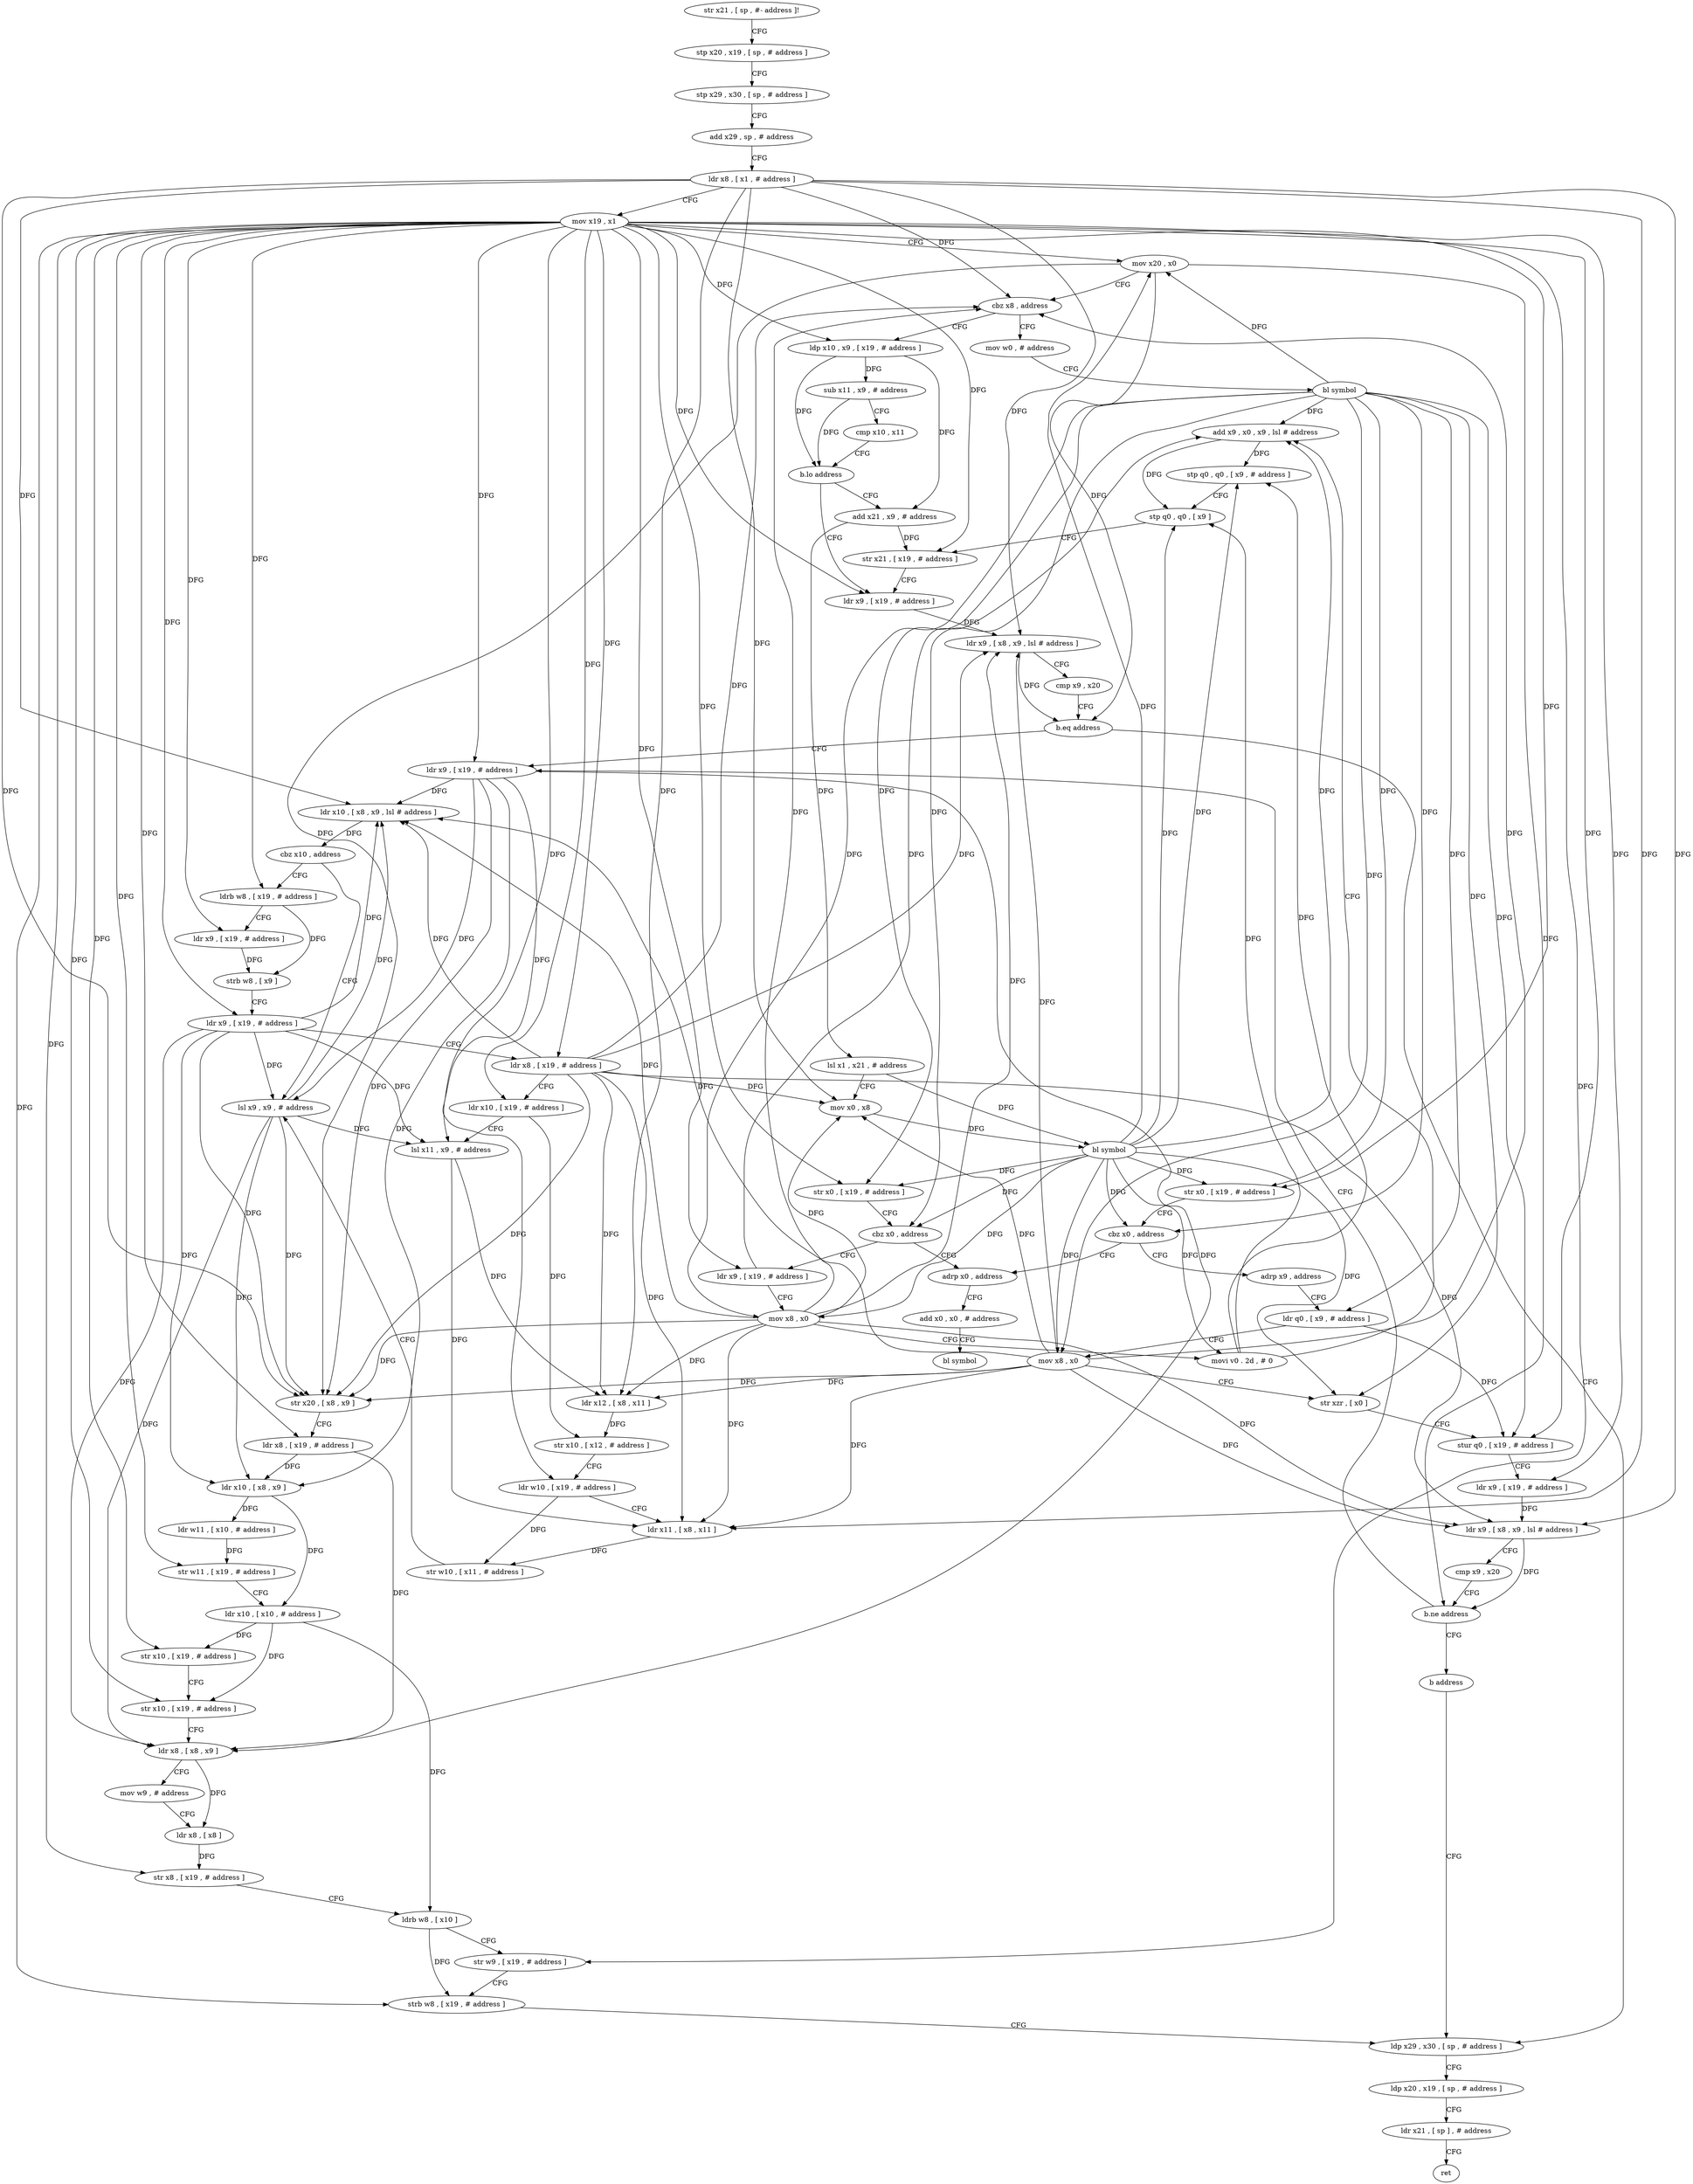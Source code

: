 digraph "func" {
"125604" [label = "str x21 , [ sp , #- address ]!" ]
"125608" [label = "stp x20 , x19 , [ sp , # address ]" ]
"125612" [label = "stp x29 , x30 , [ sp , # address ]" ]
"125616" [label = "add x29 , sp , # address" ]
"125620" [label = "ldr x8 , [ x1 , # address ]" ]
"125624" [label = "mov x19 , x1" ]
"125628" [label = "mov x20 , x0" ]
"125632" [label = "cbz x8 , address" ]
"125860" [label = "mov w0 , # address" ]
"125636" [label = "ldp x10 , x9 , [ x19 , # address ]" ]
"125864" [label = "bl symbol" ]
"125868" [label = "str x0 , [ x19 , # address ]" ]
"125872" [label = "cbz x0 , address" ]
"125916" [label = "adrp x0 , address" ]
"125876" [label = "adrp x9 , address" ]
"125640" [label = "sub x11 , x9 , # address" ]
"125644" [label = "cmp x10 , x11" ]
"125648" [label = "b.lo address" ]
"125704" [label = "ldr x9 , [ x19 , # address ]" ]
"125652" [label = "add x21 , x9 , # address" ]
"125920" [label = "add x0 , x0 , # address" ]
"125924" [label = "bl symbol" ]
"125880" [label = "ldr q0 , [ x9 , # address ]" ]
"125884" [label = "mov x8 , x0" ]
"125888" [label = "str xzr , [ x0 ]" ]
"125892" [label = "stur q0 , [ x19 , # address ]" ]
"125896" [label = "ldr x9 , [ x19 , # address ]" ]
"125900" [label = "ldr x9 , [ x8 , x9 , lsl # address ]" ]
"125904" [label = "cmp x9 , x20" ]
"125908" [label = "b.ne address" ]
"125720" [label = "ldr x9 , [ x19 , # address ]" ]
"125912" [label = "b address" ]
"125708" [label = "ldr x9 , [ x8 , x9 , lsl # address ]" ]
"125712" [label = "cmp x9 , x20" ]
"125716" [label = "b.eq address" ]
"125844" [label = "ldp x29 , x30 , [ sp , # address ]" ]
"125656" [label = "lsl x1 , x21 , # address" ]
"125660" [label = "mov x0 , x8" ]
"125664" [label = "bl symbol" ]
"125668" [label = "str x0 , [ x19 , # address ]" ]
"125672" [label = "cbz x0 , address" ]
"125676" [label = "ldr x9 , [ x19 , # address ]" ]
"125724" [label = "ldr x10 , [ x8 , x9 , lsl # address ]" ]
"125728" [label = "cbz x10 , address" ]
"125780" [label = "lsl x9 , x9 , # address" ]
"125732" [label = "ldrb w8 , [ x19 , # address ]" ]
"125848" [label = "ldp x20 , x19 , [ sp , # address ]" ]
"125852" [label = "ldr x21 , [ sp ] , # address" ]
"125856" [label = "ret" ]
"125680" [label = "mov x8 , x0" ]
"125684" [label = "movi v0 . 2d , # 0" ]
"125688" [label = "add x9 , x0 , x9 , lsl # address" ]
"125692" [label = "stp q0 , q0 , [ x9 , # address ]" ]
"125696" [label = "stp q0 , q0 , [ x9 ]" ]
"125700" [label = "str x21 , [ x19 , # address ]" ]
"125784" [label = "str x20 , [ x8 , x9 ]" ]
"125788" [label = "ldr x8 , [ x19 , # address ]" ]
"125792" [label = "ldr x10 , [ x8 , x9 ]" ]
"125796" [label = "ldr w11 , [ x10 , # address ]" ]
"125800" [label = "str w11 , [ x19 , # address ]" ]
"125804" [label = "ldr x10 , [ x10 , # address ]" ]
"125808" [label = "str x10 , [ x19 , # address ]" ]
"125812" [label = "str x10 , [ x19 , # address ]" ]
"125816" [label = "ldr x8 , [ x8 , x9 ]" ]
"125820" [label = "mov w9 , # address" ]
"125824" [label = "ldr x8 , [ x8 ]" ]
"125828" [label = "str x8 , [ x19 , # address ]" ]
"125832" [label = "ldrb w8 , [ x10 ]" ]
"125836" [label = "str w9 , [ x19 , # address ]" ]
"125840" [label = "strb w8 , [ x19 , # address ]" ]
"125736" [label = "ldr x9 , [ x19 , # address ]" ]
"125740" [label = "strb w8 , [ x9 ]" ]
"125744" [label = "ldr x9 , [ x19 , # address ]" ]
"125748" [label = "ldr x8 , [ x19 , # address ]" ]
"125752" [label = "ldr x10 , [ x19 , # address ]" ]
"125756" [label = "lsl x11 , x9 , # address" ]
"125760" [label = "ldr x12 , [ x8 , x11 ]" ]
"125764" [label = "str x10 , [ x12 , # address ]" ]
"125768" [label = "ldr w10 , [ x19 , # address ]" ]
"125772" [label = "ldr x11 , [ x8 , x11 ]" ]
"125776" [label = "str w10 , [ x11 , # address ]" ]
"125604" -> "125608" [ label = "CFG" ]
"125608" -> "125612" [ label = "CFG" ]
"125612" -> "125616" [ label = "CFG" ]
"125616" -> "125620" [ label = "CFG" ]
"125620" -> "125624" [ label = "CFG" ]
"125620" -> "125632" [ label = "DFG" ]
"125620" -> "125900" [ label = "DFG" ]
"125620" -> "125708" [ label = "DFG" ]
"125620" -> "125660" [ label = "DFG" ]
"125620" -> "125724" [ label = "DFG" ]
"125620" -> "125784" [ label = "DFG" ]
"125620" -> "125760" [ label = "DFG" ]
"125620" -> "125772" [ label = "DFG" ]
"125624" -> "125628" [ label = "CFG" ]
"125624" -> "125868" [ label = "DFG" ]
"125624" -> "125636" [ label = "DFG" ]
"125624" -> "125892" [ label = "DFG" ]
"125624" -> "125896" [ label = "DFG" ]
"125624" -> "125704" [ label = "DFG" ]
"125624" -> "125668" [ label = "DFG" ]
"125624" -> "125720" [ label = "DFG" ]
"125624" -> "125676" [ label = "DFG" ]
"125624" -> "125700" [ label = "DFG" ]
"125624" -> "125788" [ label = "DFG" ]
"125624" -> "125800" [ label = "DFG" ]
"125624" -> "125808" [ label = "DFG" ]
"125624" -> "125812" [ label = "DFG" ]
"125624" -> "125828" [ label = "DFG" ]
"125624" -> "125836" [ label = "DFG" ]
"125624" -> "125840" [ label = "DFG" ]
"125624" -> "125732" [ label = "DFG" ]
"125624" -> "125736" [ label = "DFG" ]
"125624" -> "125744" [ label = "DFG" ]
"125624" -> "125748" [ label = "DFG" ]
"125624" -> "125752" [ label = "DFG" ]
"125624" -> "125768" [ label = "DFG" ]
"125628" -> "125632" [ label = "CFG" ]
"125628" -> "125908" [ label = "DFG" ]
"125628" -> "125716" [ label = "DFG" ]
"125628" -> "125784" [ label = "DFG" ]
"125632" -> "125860" [ label = "CFG" ]
"125632" -> "125636" [ label = "CFG" ]
"125860" -> "125864" [ label = "CFG" ]
"125636" -> "125640" [ label = "DFG" ]
"125636" -> "125648" [ label = "DFG" ]
"125636" -> "125652" [ label = "DFG" ]
"125864" -> "125868" [ label = "DFG" ]
"125864" -> "125628" [ label = "DFG" ]
"125864" -> "125872" [ label = "DFG" ]
"125864" -> "125884" [ label = "DFG" ]
"125864" -> "125888" [ label = "DFG" ]
"125864" -> "125668" [ label = "DFG" ]
"125864" -> "125672" [ label = "DFG" ]
"125864" -> "125680" [ label = "DFG" ]
"125864" -> "125688" [ label = "DFG" ]
"125864" -> "125880" [ label = "DFG" ]
"125864" -> "125892" [ label = "DFG" ]
"125868" -> "125872" [ label = "CFG" ]
"125872" -> "125916" [ label = "CFG" ]
"125872" -> "125876" [ label = "CFG" ]
"125916" -> "125920" [ label = "CFG" ]
"125876" -> "125880" [ label = "CFG" ]
"125640" -> "125644" [ label = "CFG" ]
"125640" -> "125648" [ label = "DFG" ]
"125644" -> "125648" [ label = "CFG" ]
"125648" -> "125704" [ label = "CFG" ]
"125648" -> "125652" [ label = "CFG" ]
"125704" -> "125708" [ label = "DFG" ]
"125652" -> "125656" [ label = "DFG" ]
"125652" -> "125700" [ label = "DFG" ]
"125920" -> "125924" [ label = "CFG" ]
"125880" -> "125884" [ label = "CFG" ]
"125880" -> "125892" [ label = "DFG" ]
"125884" -> "125888" [ label = "CFG" ]
"125884" -> "125632" [ label = "DFG" ]
"125884" -> "125900" [ label = "DFG" ]
"125884" -> "125708" [ label = "DFG" ]
"125884" -> "125660" [ label = "DFG" ]
"125884" -> "125724" [ label = "DFG" ]
"125884" -> "125784" [ label = "DFG" ]
"125884" -> "125760" [ label = "DFG" ]
"125884" -> "125772" [ label = "DFG" ]
"125888" -> "125892" [ label = "CFG" ]
"125892" -> "125896" [ label = "CFG" ]
"125896" -> "125900" [ label = "DFG" ]
"125900" -> "125904" [ label = "CFG" ]
"125900" -> "125908" [ label = "DFG" ]
"125904" -> "125908" [ label = "CFG" ]
"125908" -> "125720" [ label = "CFG" ]
"125908" -> "125912" [ label = "CFG" ]
"125720" -> "125724" [ label = "DFG" ]
"125720" -> "125780" [ label = "DFG" ]
"125720" -> "125784" [ label = "DFG" ]
"125720" -> "125792" [ label = "DFG" ]
"125720" -> "125816" [ label = "DFG" ]
"125720" -> "125756" [ label = "DFG" ]
"125912" -> "125844" [ label = "CFG" ]
"125708" -> "125712" [ label = "CFG" ]
"125708" -> "125716" [ label = "DFG" ]
"125712" -> "125716" [ label = "CFG" ]
"125716" -> "125844" [ label = "CFG" ]
"125716" -> "125720" [ label = "CFG" ]
"125844" -> "125848" [ label = "CFG" ]
"125656" -> "125660" [ label = "CFG" ]
"125656" -> "125664" [ label = "DFG" ]
"125660" -> "125664" [ label = "DFG" ]
"125664" -> "125668" [ label = "DFG" ]
"125664" -> "125628" [ label = "DFG" ]
"125664" -> "125868" [ label = "DFG" ]
"125664" -> "125872" [ label = "DFG" ]
"125664" -> "125884" [ label = "DFG" ]
"125664" -> "125888" [ label = "DFG" ]
"125664" -> "125672" [ label = "DFG" ]
"125664" -> "125680" [ label = "DFG" ]
"125664" -> "125688" [ label = "DFG" ]
"125664" -> "125684" [ label = "DFG" ]
"125664" -> "125692" [ label = "DFG" ]
"125664" -> "125696" [ label = "DFG" ]
"125668" -> "125672" [ label = "CFG" ]
"125672" -> "125916" [ label = "CFG" ]
"125672" -> "125676" [ label = "CFG" ]
"125676" -> "125680" [ label = "CFG" ]
"125676" -> "125688" [ label = "DFG" ]
"125724" -> "125728" [ label = "DFG" ]
"125728" -> "125780" [ label = "CFG" ]
"125728" -> "125732" [ label = "CFG" ]
"125780" -> "125784" [ label = "DFG" ]
"125780" -> "125724" [ label = "DFG" ]
"125780" -> "125792" [ label = "DFG" ]
"125780" -> "125816" [ label = "DFG" ]
"125780" -> "125756" [ label = "DFG" ]
"125732" -> "125736" [ label = "CFG" ]
"125732" -> "125740" [ label = "DFG" ]
"125848" -> "125852" [ label = "CFG" ]
"125852" -> "125856" [ label = "CFG" ]
"125680" -> "125684" [ label = "CFG" ]
"125680" -> "125632" [ label = "DFG" ]
"125680" -> "125660" [ label = "DFG" ]
"125680" -> "125900" [ label = "DFG" ]
"125680" -> "125708" [ label = "DFG" ]
"125680" -> "125724" [ label = "DFG" ]
"125680" -> "125784" [ label = "DFG" ]
"125680" -> "125760" [ label = "DFG" ]
"125680" -> "125772" [ label = "DFG" ]
"125684" -> "125688" [ label = "CFG" ]
"125684" -> "125692" [ label = "DFG" ]
"125684" -> "125696" [ label = "DFG" ]
"125688" -> "125692" [ label = "DFG" ]
"125688" -> "125696" [ label = "DFG" ]
"125692" -> "125696" [ label = "CFG" ]
"125696" -> "125700" [ label = "CFG" ]
"125700" -> "125704" [ label = "CFG" ]
"125784" -> "125788" [ label = "CFG" ]
"125788" -> "125792" [ label = "DFG" ]
"125788" -> "125816" [ label = "DFG" ]
"125792" -> "125796" [ label = "DFG" ]
"125792" -> "125804" [ label = "DFG" ]
"125796" -> "125800" [ label = "DFG" ]
"125800" -> "125804" [ label = "CFG" ]
"125804" -> "125808" [ label = "DFG" ]
"125804" -> "125812" [ label = "DFG" ]
"125804" -> "125832" [ label = "DFG" ]
"125808" -> "125812" [ label = "CFG" ]
"125812" -> "125816" [ label = "CFG" ]
"125816" -> "125820" [ label = "CFG" ]
"125816" -> "125824" [ label = "DFG" ]
"125820" -> "125824" [ label = "CFG" ]
"125824" -> "125828" [ label = "DFG" ]
"125828" -> "125832" [ label = "CFG" ]
"125832" -> "125836" [ label = "CFG" ]
"125832" -> "125840" [ label = "DFG" ]
"125836" -> "125840" [ label = "CFG" ]
"125840" -> "125844" [ label = "CFG" ]
"125736" -> "125740" [ label = "DFG" ]
"125740" -> "125744" [ label = "CFG" ]
"125744" -> "125748" [ label = "CFG" ]
"125744" -> "125724" [ label = "DFG" ]
"125744" -> "125780" [ label = "DFG" ]
"125744" -> "125792" [ label = "DFG" ]
"125744" -> "125816" [ label = "DFG" ]
"125744" -> "125784" [ label = "DFG" ]
"125744" -> "125756" [ label = "DFG" ]
"125748" -> "125752" [ label = "CFG" ]
"125748" -> "125632" [ label = "DFG" ]
"125748" -> "125660" [ label = "DFG" ]
"125748" -> "125900" [ label = "DFG" ]
"125748" -> "125708" [ label = "DFG" ]
"125748" -> "125724" [ label = "DFG" ]
"125748" -> "125784" [ label = "DFG" ]
"125748" -> "125760" [ label = "DFG" ]
"125748" -> "125772" [ label = "DFG" ]
"125752" -> "125756" [ label = "CFG" ]
"125752" -> "125764" [ label = "DFG" ]
"125756" -> "125760" [ label = "DFG" ]
"125756" -> "125772" [ label = "DFG" ]
"125760" -> "125764" [ label = "DFG" ]
"125764" -> "125768" [ label = "CFG" ]
"125768" -> "125772" [ label = "CFG" ]
"125768" -> "125776" [ label = "DFG" ]
"125772" -> "125776" [ label = "DFG" ]
"125776" -> "125780" [ label = "CFG" ]
}
